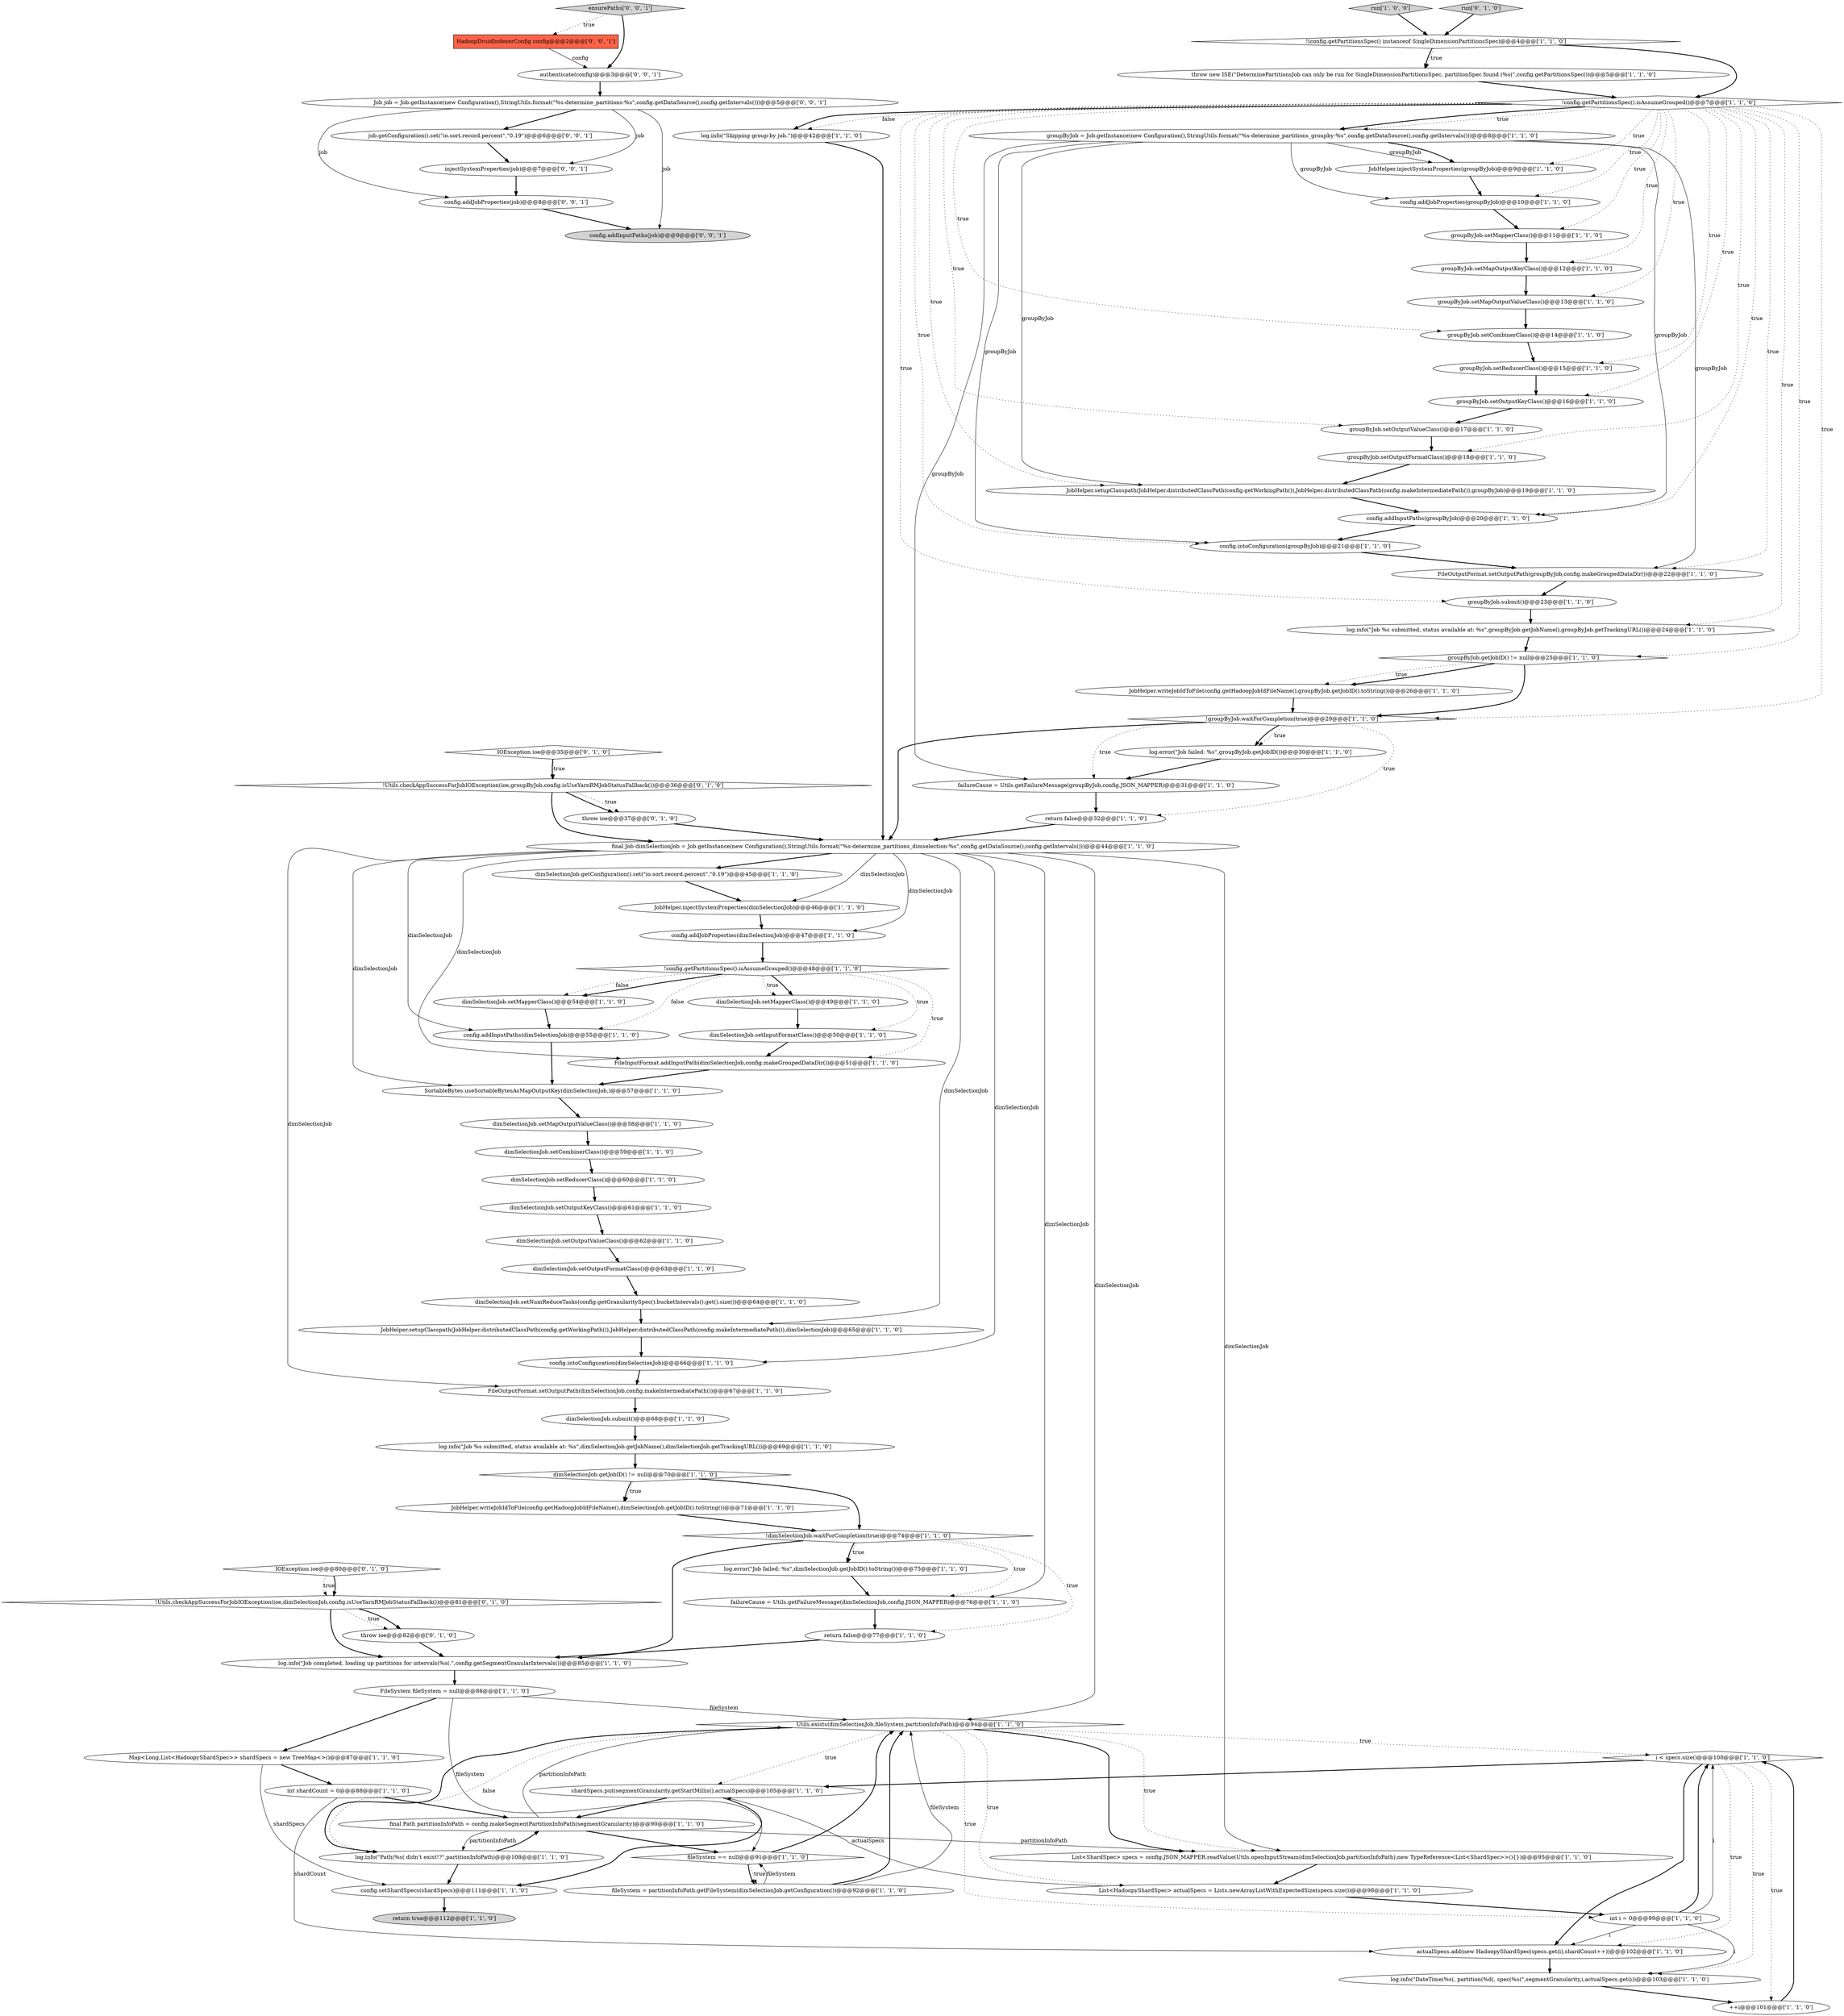 digraph {
85 [style = filled, label = "HadoopDruidIndexerConfig config@@@2@@@['0', '0', '1']", fillcolor = tomato, shape = box image = "AAA0AAABBB3BBB"];
28 [style = filled, label = "!groupByJob.waitForCompletion(true)@@@29@@@['1', '1', '0']", fillcolor = white, shape = diamond image = "AAA0AAABBB1BBB"];
65 [style = filled, label = "FileInputFormat.addInputPath(dimSelectionJob,config.makeGroupedDataDir())@@@51@@@['1', '1', '0']", fillcolor = white, shape = ellipse image = "AAA0AAABBB1BBB"];
45 [style = filled, label = "fileSystem = partitionInfoPath.getFileSystem(dimSelectionJob.getConfiguration())@@@92@@@['1', '1', '0']", fillcolor = white, shape = ellipse image = "AAA0AAABBB1BBB"];
35 [style = filled, label = "FileOutputFormat.setOutputPath(groupByJob,config.makeGroupedDataDir())@@@22@@@['1', '1', '0']", fillcolor = white, shape = ellipse image = "AAA0AAABBB1BBB"];
42 [style = filled, label = "log.info(\"DateTime(%s(, partition(%d(, spec(%s(\",segmentGranularity,i,actualSpecs.get(i))@@@103@@@['1', '1', '0']", fillcolor = white, shape = ellipse image = "AAA0AAABBB1BBB"];
73 [style = filled, label = "config.addInputPaths(groupByJob)@@@20@@@['1', '1', '0']", fillcolor = white, shape = ellipse image = "AAA0AAABBB1BBB"];
47 [style = filled, label = "groupByJob.setMapOutputKeyClass()@@@12@@@['1', '1', '0']", fillcolor = white, shape = ellipse image = "AAA0AAABBB1BBB"];
49 [style = filled, label = "dimSelectionJob.setReducerClass()@@@60@@@['1', '1', '0']", fillcolor = white, shape = ellipse image = "AAA0AAABBB1BBB"];
30 [style = filled, label = "Utils.exists(dimSelectionJob,fileSystem,partitionInfoPath)@@@94@@@['1', '1', '0']", fillcolor = white, shape = diamond image = "AAA0AAABBB1BBB"];
2 [style = filled, label = "i < specs.size()@@@100@@@['1', '1', '0']", fillcolor = white, shape = diamond image = "AAA0AAABBB1BBB"];
5 [style = filled, label = "throw new ISE(\"DeterminePartitionsJob can only be run for SingleDimensionPartitionsSpec, partitionSpec found (%s(\",config.getPartitionsSpec())@@@5@@@['1', '1', '0']", fillcolor = white, shape = ellipse image = "AAA0AAABBB1BBB"];
10 [style = filled, label = "log.info(\"Job %s submitted, status available at: %s\",groupByJob.getJobName(),groupByJob.getTrackingURL())@@@24@@@['1', '1', '0']", fillcolor = white, shape = ellipse image = "AAA0AAABBB1BBB"];
38 [style = filled, label = "config.setShardSpecs(shardSpecs)@@@111@@@['1', '1', '0']", fillcolor = white, shape = ellipse image = "AAA0AAABBB1BBB"];
6 [style = filled, label = "shardSpecs.put(segmentGranularity.getStartMillis(),actualSpecs)@@@105@@@['1', '1', '0']", fillcolor = white, shape = ellipse image = "AAA0AAABBB1BBB"];
26 [style = filled, label = "log.error(\"Job failed: %s\",dimSelectionJob.getJobID().toString())@@@75@@@['1', '1', '0']", fillcolor = white, shape = ellipse image = "AAA0AAABBB1BBB"];
20 [style = filled, label = "dimSelectionJob.getConfiguration().set(\"io.sort.record.percent\",\"0.19\")@@@45@@@['1', '1', '0']", fillcolor = white, shape = ellipse image = "AAA0AAABBB1BBB"];
74 [style = filled, label = "dimSelectionJob.submit()@@@68@@@['1', '1', '0']", fillcolor = white, shape = ellipse image = "AAA0AAABBB1BBB"];
13 [style = filled, label = "!dimSelectionJob.waitForCompletion(true)@@@74@@@['1', '1', '0']", fillcolor = white, shape = diamond image = "AAA0AAABBB1BBB"];
22 [style = filled, label = "JobHelper.writeJobIdToFile(config.getHadoopJobIdFileName(),dimSelectionJob.getJobID().toString())@@@71@@@['1', '1', '0']", fillcolor = white, shape = ellipse image = "AAA0AAABBB1BBB"];
89 [style = filled, label = "config.addJobProperties(job)@@@8@@@['0', '0', '1']", fillcolor = white, shape = ellipse image = "AAA0AAABBB3BBB"];
71 [style = filled, label = "dimSelectionJob.setOutputKeyClass()@@@61@@@['1', '1', '0']", fillcolor = white, shape = ellipse image = "AAA0AAABBB1BBB"];
46 [style = filled, label = "List<ShardSpec> specs = config.JSON_MAPPER.readValue(Utils.openInputStream(dimSelectionJob,partitionInfoPath),new TypeReference<List<ShardSpec>>(){})@@@95@@@['1', '1', '0']", fillcolor = white, shape = ellipse image = "AAA0AAABBB1BBB"];
77 [style = filled, label = "throw ioe@@@37@@@['0', '1', '0']", fillcolor = white, shape = ellipse image = "AAA1AAABBB2BBB"];
51 [style = filled, label = "JobHelper.injectSystemProperties(groupByJob)@@@9@@@['1', '1', '0']", fillcolor = white, shape = ellipse image = "AAA0AAABBB1BBB"];
33 [style = filled, label = "dimSelectionJob.setMapperClass()@@@49@@@['1', '1', '0']", fillcolor = white, shape = ellipse image = "AAA0AAABBB1BBB"];
48 [style = filled, label = "dimSelectionJob.setMapOutputValueClass()@@@58@@@['1', '1', '0']", fillcolor = white, shape = ellipse image = "AAA0AAABBB1BBB"];
58 [style = filled, label = "int shardCount = 0@@@88@@@['1', '1', '0']", fillcolor = white, shape = ellipse image = "AAA0AAABBB1BBB"];
62 [style = filled, label = "return false@@@77@@@['1', '1', '0']", fillcolor = white, shape = ellipse image = "AAA0AAABBB1BBB"];
21 [style = filled, label = "dimSelectionJob.setOutputValueClass()@@@62@@@['1', '1', '0']", fillcolor = white, shape = ellipse image = "AAA0AAABBB1BBB"];
4 [style = filled, label = "groupByJob.setOutputFormatClass()@@@18@@@['1', '1', '0']", fillcolor = white, shape = ellipse image = "AAA0AAABBB1BBB"];
88 [style = filled, label = "authenticate(config)@@@3@@@['0', '0', '1']", fillcolor = white, shape = ellipse image = "AAA0AAABBB3BBB"];
81 [style = filled, label = "throw ioe@@@82@@@['0', '1', '0']", fillcolor = white, shape = ellipse image = "AAA1AAABBB2BBB"];
31 [style = filled, label = "FileOutputFormat.setOutputPath(dimSelectionJob,config.makeIntermediatePath())@@@67@@@['1', '1', '0']", fillcolor = white, shape = ellipse image = "AAA0AAABBB1BBB"];
32 [style = filled, label = "return true@@@112@@@['1', '1', '0']", fillcolor = lightgray, shape = ellipse image = "AAA0AAABBB1BBB"];
9 [style = filled, label = "FileSystem fileSystem = null@@@86@@@['1', '1', '0']", fillcolor = white, shape = ellipse image = "AAA0AAABBB1BBB"];
3 [style = filled, label = "!config.getPartitionsSpec().isAssumeGrouped()@@@48@@@['1', '1', '0']", fillcolor = white, shape = diamond image = "AAA0AAABBB1BBB"];
50 [style = filled, label = "groupByJob.setOutputKeyClass()@@@16@@@['1', '1', '0']", fillcolor = white, shape = ellipse image = "AAA0AAABBB1BBB"];
61 [style = filled, label = "dimSelectionJob.setNumReduceTasks(config.getGranularitySpec().bucketIntervals().get().size())@@@64@@@['1', '1', '0']", fillcolor = white, shape = ellipse image = "AAA0AAABBB1BBB"];
67 [style = filled, label = "config.intoConfiguration(groupByJob)@@@21@@@['1', '1', '0']", fillcolor = white, shape = ellipse image = "AAA0AAABBB1BBB"];
18 [style = filled, label = "!config.getPartitionsSpec().isAssumeGrouped()@@@7@@@['1', '1', '0']", fillcolor = white, shape = diamond image = "AAA0AAABBB1BBB"];
72 [style = filled, label = "dimSelectionJob.setOutputFormatClass()@@@63@@@['1', '1', '0']", fillcolor = white, shape = ellipse image = "AAA0AAABBB1BBB"];
86 [style = filled, label = "job.getConfiguration().set(\"io.sort.record.percent\",\"0.19\")@@@6@@@['0', '0', '1']", fillcolor = white, shape = ellipse image = "AAA0AAABBB3BBB"];
12 [style = filled, label = "groupByJob.setReducerClass()@@@15@@@['1', '1', '0']", fillcolor = white, shape = ellipse image = "AAA0AAABBB1BBB"];
8 [style = filled, label = "config.intoConfiguration(dimSelectionJob)@@@66@@@['1', '1', '0']", fillcolor = white, shape = ellipse image = "AAA0AAABBB1BBB"];
29 [style = filled, label = "dimSelectionJob.setCombinerClass()@@@59@@@['1', '1', '0']", fillcolor = white, shape = ellipse image = "AAA0AAABBB1BBB"];
56 [style = filled, label = "return false@@@32@@@['1', '1', '0']", fillcolor = white, shape = ellipse image = "AAA0AAABBB1BBB"];
54 [style = filled, label = "JobHelper.setupClasspath(JobHelper.distributedClassPath(config.getWorkingPath()),JobHelper.distributedClassPath(config.makeIntermediatePath()),groupByJob)@@@19@@@['1', '1', '0']", fillcolor = white, shape = ellipse image = "AAA0AAABBB1BBB"];
84 [style = filled, label = "injectSystemProperties(job)@@@7@@@['0', '0', '1']", fillcolor = white, shape = ellipse image = "AAA0AAABBB3BBB"];
79 [style = filled, label = "!Utils.checkAppSuccessForJobIOException(ioe,groupByJob,config.isUseYarnRMJobStatusFallback())@@@36@@@['0', '1', '0']", fillcolor = white, shape = diamond image = "AAA1AAABBB2BBB"];
24 [style = filled, label = "groupByJob.setMapperClass()@@@11@@@['1', '1', '0']", fillcolor = white, shape = ellipse image = "AAA0AAABBB1BBB"];
1 [style = filled, label = "groupByJob.setCombinerClass()@@@14@@@['1', '1', '0']", fillcolor = white, shape = ellipse image = "AAA0AAABBB1BBB"];
66 [style = filled, label = "failureCause = Utils.getFailureMessage(dimSelectionJob,config.JSON_MAPPER)@@@76@@@['1', '1', '0']", fillcolor = white, shape = ellipse image = "AAA0AAABBB1BBB"];
17 [style = filled, label = "final Path partitionInfoPath = config.makeSegmentPartitionInfoPath(segmentGranularity)@@@90@@@['1', '1', '0']", fillcolor = white, shape = ellipse image = "AAA0AAABBB1BBB"];
80 [style = filled, label = "IOException ioe@@@35@@@['0', '1', '0']", fillcolor = white, shape = diamond image = "AAA1AAABBB2BBB"];
90 [style = filled, label = "config.addInputPaths(job)@@@9@@@['0', '0', '1']", fillcolor = lightgray, shape = ellipse image = "AAA0AAABBB3BBB"];
76 [style = filled, label = "!Utils.checkAppSuccessForJobIOException(ioe,dimSelectionJob,config.isUseYarnRMJobStatusFallback())@@@81@@@['0', '1', '0']", fillcolor = white, shape = diamond image = "AAA1AAABBB2BBB"];
23 [style = filled, label = "JobHelper.setupClasspath(JobHelper.distributedClassPath(config.getWorkingPath()),JobHelper.distributedClassPath(config.makeIntermediatePath()),dimSelectionJob)@@@65@@@['1', '1', '0']", fillcolor = white, shape = ellipse image = "AAA0AAABBB1BBB"];
53 [style = filled, label = "log.info(\"Path(%s( didn't exist!?\",partitionInfoPath)@@@108@@@['1', '1', '0']", fillcolor = white, shape = ellipse image = "AAA0AAABBB1BBB"];
63 [style = filled, label = "log.info(\"Job completed, loading up partitions for intervals(%s(.\",config.getSegmentGranularIntervals())@@@85@@@['1', '1', '0']", fillcolor = white, shape = ellipse image = "AAA0AAABBB1BBB"];
57 [style = filled, label = "++i@@@101@@@['1', '1', '0']", fillcolor = white, shape = ellipse image = "AAA0AAABBB1BBB"];
60 [style = filled, label = "JobHelper.writeJobIdToFile(config.getHadoopJobIdFileName(),groupByJob.getJobID().toString())@@@26@@@['1', '1', '0']", fillcolor = white, shape = ellipse image = "AAA0AAABBB1BBB"];
44 [style = filled, label = "dimSelectionJob.setInputFormatClass()@@@50@@@['1', '1', '0']", fillcolor = white, shape = ellipse image = "AAA0AAABBB1BBB"];
64 [style = filled, label = "!(config.getPartitionsSpec() instanceof SingleDimensionPartitionsSpec)@@@4@@@['1', '1', '0']", fillcolor = white, shape = diamond image = "AAA0AAABBB1BBB"];
43 [style = filled, label = "dimSelectionJob.getJobID() != null@@@70@@@['1', '1', '0']", fillcolor = white, shape = diamond image = "AAA0AAABBB1BBB"];
82 [style = filled, label = "IOException ioe@@@80@@@['0', '1', '0']", fillcolor = white, shape = diamond image = "AAA1AAABBB2BBB"];
16 [style = filled, label = "failureCause = Utils.getFailureMessage(groupByJob,config.JSON_MAPPER)@@@31@@@['1', '1', '0']", fillcolor = white, shape = ellipse image = "AAA0AAABBB1BBB"];
27 [style = filled, label = "groupByJob.setMapOutputValueClass()@@@13@@@['1', '1', '0']", fillcolor = white, shape = ellipse image = "AAA0AAABBB1BBB"];
70 [style = filled, label = "log.info(\"Skipping group-by job.\")@@@42@@@['1', '1', '0']", fillcolor = white, shape = ellipse image = "AAA0AAABBB1BBB"];
41 [style = filled, label = "final Job dimSelectionJob = Job.getInstance(new Configuration(),StringUtils.format(\"%s-determine_partitions_dimselection-%s\",config.getDataSource(),config.getIntervals()))@@@44@@@['1', '1', '0']", fillcolor = white, shape = ellipse image = "AAA0AAABBB1BBB"];
36 [style = filled, label = "groupByJob = Job.getInstance(new Configuration(),StringUtils.format(\"%s-determine_partitions_groupby-%s\",config.getDataSource(),config.getIntervals()))@@@8@@@['1', '1', '0']", fillcolor = white, shape = ellipse image = "AAA0AAABBB1BBB"];
0 [style = filled, label = "actualSpecs.add(new HadoopyShardSpec(specs.get(i),shardCount++))@@@102@@@['1', '1', '0']", fillcolor = white, shape = ellipse image = "AAA0AAABBB1BBB"];
7 [style = filled, label = "config.addInputPaths(dimSelectionJob)@@@55@@@['1', '1', '0']", fillcolor = white, shape = ellipse image = "AAA0AAABBB1BBB"];
14 [style = filled, label = "run['1', '0', '0']", fillcolor = lightgray, shape = diamond image = "AAA0AAABBB1BBB"];
55 [style = filled, label = "groupByJob.submit()@@@23@@@['1', '1', '0']", fillcolor = white, shape = ellipse image = "AAA0AAABBB1BBB"];
11 [style = filled, label = "fileSystem == null@@@91@@@['1', '1', '0']", fillcolor = white, shape = diamond image = "AAA0AAABBB1BBB"];
83 [style = filled, label = "Job job = Job.getInstance(new Configuration(),StringUtils.format(\"%s-determine_partitions-%s\",config.getDataSource(),config.getIntervals()))@@@5@@@['0', '0', '1']", fillcolor = white, shape = ellipse image = "AAA0AAABBB3BBB"];
78 [style = filled, label = "run['0', '1', '0']", fillcolor = lightgray, shape = diamond image = "AAA0AAABBB2BBB"];
19 [style = filled, label = "groupByJob.getJobID() != null@@@25@@@['1', '1', '0']", fillcolor = white, shape = diamond image = "AAA0AAABBB1BBB"];
25 [style = filled, label = "log.error(\"Job failed: %s\",groupByJob.getJobID())@@@30@@@['1', '1', '0']", fillcolor = white, shape = ellipse image = "AAA0AAABBB1BBB"];
68 [style = filled, label = "SortableBytes.useSortableBytesAsMapOutputKey(dimSelectionJob,)@@@57@@@['1', '1', '0']", fillcolor = white, shape = ellipse image = "AAA0AAABBB1BBB"];
15 [style = filled, label = "dimSelectionJob.setMapperClass()@@@54@@@['1', '1', '0']", fillcolor = white, shape = ellipse image = "AAA0AAABBB1BBB"];
75 [style = filled, label = "log.info(\"Job %s submitted, status available at: %s\",dimSelectionJob.getJobName(),dimSelectionJob.getTrackingURL())@@@69@@@['1', '1', '0']", fillcolor = white, shape = ellipse image = "AAA0AAABBB1BBB"];
34 [style = filled, label = "int i = 0@@@99@@@['1', '1', '0']", fillcolor = white, shape = ellipse image = "AAA0AAABBB1BBB"];
52 [style = filled, label = "List<HadoopyShardSpec> actualSpecs = Lists.newArrayListWithExpectedSize(specs.size())@@@98@@@['1', '1', '0']", fillcolor = white, shape = ellipse image = "AAA0AAABBB1BBB"];
39 [style = filled, label = "config.addJobProperties(dimSelectionJob)@@@47@@@['1', '1', '0']", fillcolor = white, shape = ellipse image = "AAA0AAABBB1BBB"];
59 [style = filled, label = "JobHelper.injectSystemProperties(dimSelectionJob)@@@46@@@['1', '1', '0']", fillcolor = white, shape = ellipse image = "AAA0AAABBB1BBB"];
87 [style = filled, label = "ensurePaths['0', '0', '1']", fillcolor = lightgray, shape = diamond image = "AAA0AAABBB3BBB"];
69 [style = filled, label = "Map<Long,List<HadoopyShardSpec>> shardSpecs = new TreeMap<>()@@@87@@@['1', '1', '0']", fillcolor = white, shape = ellipse image = "AAA0AAABBB1BBB"];
37 [style = filled, label = "groupByJob.setOutputValueClass()@@@17@@@['1', '1', '0']", fillcolor = white, shape = ellipse image = "AAA0AAABBB1BBB"];
40 [style = filled, label = "config.addJobProperties(groupByJob)@@@10@@@['1', '1', '0']", fillcolor = white, shape = ellipse image = "AAA0AAABBB1BBB"];
69->58 [style = bold, label=""];
41->31 [style = solid, label="dimSelectionJob"];
80->79 [style = bold, label=""];
41->68 [style = solid, label="dimSelectionJob"];
24->47 [style = bold, label=""];
19->28 [style = bold, label=""];
18->37 [style = dotted, label="true"];
19->60 [style = dotted, label="true"];
53->17 [style = bold, label=""];
18->54 [style = dotted, label="true"];
14->64 [style = bold, label=""];
18->55 [style = dotted, label="true"];
52->6 [style = solid, label="actualSpecs"];
17->46 [style = solid, label="partitionInfoPath"];
8->31 [style = bold, label=""];
9->11 [style = solid, label="fileSystem"];
34->42 [style = solid, label="i"];
13->26 [style = dotted, label="true"];
28->41 [style = bold, label=""];
61->23 [style = bold, label=""];
41->66 [style = solid, label="dimSelectionJob"];
25->16 [style = bold, label=""];
18->67 [style = dotted, label="true"];
36->51 [style = solid, label="groupByJob"];
37->4 [style = bold, label=""];
34->0 [style = solid, label="i"];
3->65 [style = dotted, label="true"];
30->34 [style = dotted, label="true"];
18->24 [style = dotted, label="true"];
26->66 [style = bold, label=""];
5->18 [style = bold, label=""];
18->51 [style = dotted, label="true"];
30->2 [style = dotted, label="true"];
65->68 [style = bold, label=""];
18->10 [style = dotted, label="true"];
72->61 [style = bold, label=""];
34->2 [style = bold, label=""];
64->5 [style = dotted, label="true"];
30->53 [style = dotted, label="false"];
58->17 [style = bold, label=""];
87->85 [style = dotted, label="true"];
18->70 [style = bold, label=""];
74->75 [style = bold, label=""];
4->54 [style = bold, label=""];
71->21 [style = bold, label=""];
80->79 [style = dotted, label="true"];
22->13 [style = bold, label=""];
36->35 [style = solid, label="groupByJob"];
64->5 [style = bold, label=""];
13->26 [style = bold, label=""];
36->51 [style = bold, label=""];
66->62 [style = bold, label=""];
47->27 [style = bold, label=""];
50->37 [style = bold, label=""];
11->45 [style = dotted, label="true"];
0->42 [style = bold, label=""];
1->12 [style = bold, label=""];
83->84 [style = solid, label="job"];
6->38 [style = bold, label=""];
75->43 [style = bold, label=""];
45->11 [style = solid, label="fileSystem"];
76->63 [style = bold, label=""];
85->88 [style = solid, label="config"];
15->7 [style = bold, label=""];
86->84 [style = bold, label=""];
87->88 [style = bold, label=""];
11->30 [style = bold, label=""];
36->67 [style = solid, label="groupByJob"];
73->67 [style = bold, label=""];
88->83 [style = bold, label=""];
59->39 [style = bold, label=""];
28->25 [style = dotted, label="true"];
17->53 [style = solid, label="partitionInfoPath"];
53->38 [style = bold, label=""];
41->46 [style = solid, label="dimSelectionJob"];
41->65 [style = solid, label="dimSelectionJob"];
18->19 [style = dotted, label="true"];
55->10 [style = bold, label=""];
54->73 [style = bold, label=""];
70->41 [style = bold, label=""];
21->72 [style = bold, label=""];
17->11 [style = bold, label=""];
36->54 [style = solid, label="groupByJob"];
3->44 [style = dotted, label="true"];
20->59 [style = bold, label=""];
12->50 [style = bold, label=""];
58->0 [style = solid, label="shardCount"];
3->33 [style = bold, label=""];
82->76 [style = dotted, label="true"];
36->73 [style = solid, label="groupByJob"];
44->65 [style = bold, label=""];
3->15 [style = dotted, label="false"];
43->22 [style = dotted, label="true"];
3->7 [style = dotted, label="false"];
11->45 [style = bold, label=""];
79->77 [style = bold, label=""];
17->30 [style = solid, label="partitionInfoPath"];
30->46 [style = bold, label=""];
41->30 [style = solid, label="dimSelectionJob"];
83->86 [style = bold, label=""];
2->42 [style = dotted, label="true"];
45->30 [style = bold, label=""];
45->30 [style = solid, label="fileSystem"];
43->13 [style = bold, label=""];
13->62 [style = dotted, label="true"];
18->35 [style = dotted, label="true"];
79->77 [style = dotted, label="true"];
51->40 [style = bold, label=""];
35->55 [style = bold, label=""];
81->63 [style = bold, label=""];
77->41 [style = bold, label=""];
46->52 [style = bold, label=""];
41->39 [style = solid, label="dimSelectionJob"];
18->4 [style = dotted, label="true"];
69->38 [style = solid, label="shardSpecs"];
30->6 [style = dotted, label="true"];
18->28 [style = dotted, label="true"];
36->16 [style = solid, label="groupByJob"];
13->63 [style = bold, label=""];
79->41 [style = bold, label=""];
36->40 [style = solid, label="groupByJob"];
63->9 [style = bold, label=""];
2->6 [style = bold, label=""];
48->29 [style = bold, label=""];
42->57 [style = bold, label=""];
29->49 [style = bold, label=""];
2->0 [style = bold, label=""];
18->70 [style = dotted, label="false"];
9->69 [style = bold, label=""];
16->56 [style = bold, label=""];
34->2 [style = solid, label="i"];
40->24 [style = bold, label=""];
43->22 [style = bold, label=""];
3->33 [style = dotted, label="true"];
30->53 [style = bold, label=""];
82->76 [style = bold, label=""];
18->36 [style = dotted, label="true"];
18->50 [style = dotted, label="true"];
84->89 [style = bold, label=""];
83->89 [style = solid, label="job"];
67->35 [style = bold, label=""];
30->46 [style = dotted, label="true"];
64->18 [style = bold, label=""];
38->32 [style = bold, label=""];
2->57 [style = dotted, label="true"];
18->1 [style = dotted, label="true"];
41->59 [style = solid, label="dimSelectionJob"];
78->64 [style = bold, label=""];
19->60 [style = bold, label=""];
89->90 [style = bold, label=""];
6->17 [style = bold, label=""];
60->28 [style = bold, label=""];
33->44 [style = bold, label=""];
68->48 [style = bold, label=""];
18->12 [style = dotted, label="true"];
18->47 [style = dotted, label="true"];
10->19 [style = bold, label=""];
28->56 [style = dotted, label="true"];
41->23 [style = solid, label="dimSelectionJob"];
41->8 [style = solid, label="dimSelectionJob"];
18->27 [style = dotted, label="true"];
28->16 [style = dotted, label="true"];
27->1 [style = bold, label=""];
7->68 [style = bold, label=""];
30->52 [style = dotted, label="true"];
76->81 [style = dotted, label="true"];
23->8 [style = bold, label=""];
31->74 [style = bold, label=""];
56->41 [style = bold, label=""];
3->15 [style = bold, label=""];
57->2 [style = bold, label=""];
76->81 [style = bold, label=""];
83->90 [style = solid, label="job"];
41->7 [style = solid, label="dimSelectionJob"];
18->36 [style = bold, label=""];
39->3 [style = bold, label=""];
13->66 [style = dotted, label="true"];
2->0 [style = dotted, label="true"];
18->40 [style = dotted, label="true"];
52->34 [style = bold, label=""];
9->30 [style = solid, label="fileSystem"];
18->73 [style = dotted, label="true"];
41->20 [style = bold, label=""];
28->25 [style = bold, label=""];
49->71 [style = bold, label=""];
62->63 [style = bold, label=""];
}

